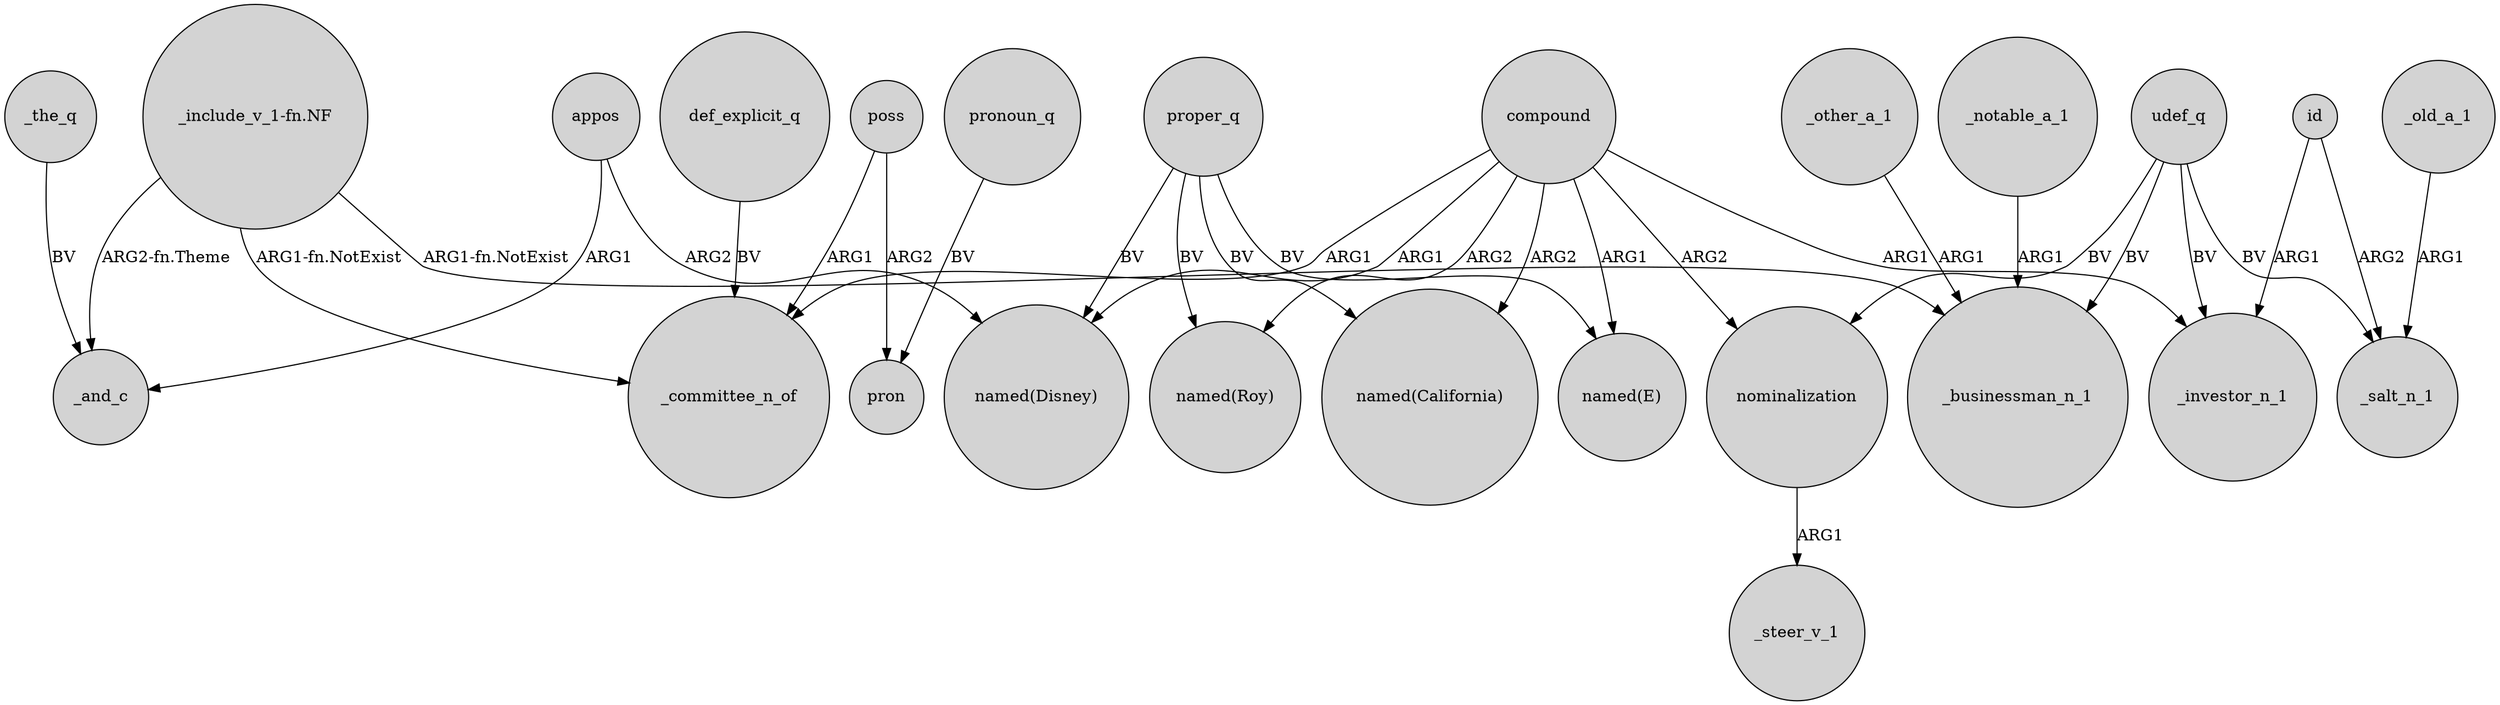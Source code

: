 digraph {
	node [shape=circle style=filled]
	_the_q -> _and_c [label=BV]
	def_explicit_q -> _committee_n_of [label=BV]
	proper_q -> "named(Roy)" [label=BV]
	poss -> pron [label=ARG2]
	"_include_v_1-fn.NF" -> _businessman_n_1 [label="ARG1-fn.NotExist"]
	udef_q -> _businessman_n_1 [label=BV]
	udef_q -> _investor_n_1 [label=BV]
	appos -> _and_c [label=ARG1]
	poss -> _committee_n_of [label=ARG1]
	_notable_a_1 -> _businessman_n_1 [label=ARG1]
	proper_q -> "named(California)" [label=BV]
	compound -> nominalization [label=ARG2]
	_other_a_1 -> _businessman_n_1 [label=ARG1]
	proper_q -> "named(E)" [label=BV]
	_old_a_1 -> _salt_n_1 [label=ARG1]
	compound -> "named(Roy)" [label=ARG2]
	pronoun_q -> pron [label=BV]
	appos -> "named(Disney)" [label=ARG2]
	"_include_v_1-fn.NF" -> _committee_n_of [label="ARG1-fn.NotExist"]
	nominalization -> _steer_v_1 [label=ARG1]
	udef_q -> nominalization [label=BV]
	"_include_v_1-fn.NF" -> _and_c [label="ARG2-fn.Theme"]
	compound -> _investor_n_1 [label=ARG1]
	compound -> "named(Disney)" [label=ARG1]
	compound -> "named(California)" [label=ARG2]
	udef_q -> _salt_n_1 [label=BV]
	id -> _investor_n_1 [label=ARG1]
	compound -> _committee_n_of [label=ARG1]
	id -> _salt_n_1 [label=ARG2]
	compound -> "named(E)" [label=ARG1]
	proper_q -> "named(Disney)" [label=BV]
}

